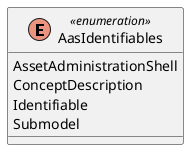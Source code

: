 @startuml
enum AasIdentifiables <<enumeration>> {
  AssetAdministrationShell
  ConceptDescription
  Identifiable
  Submodel
}
@enduml